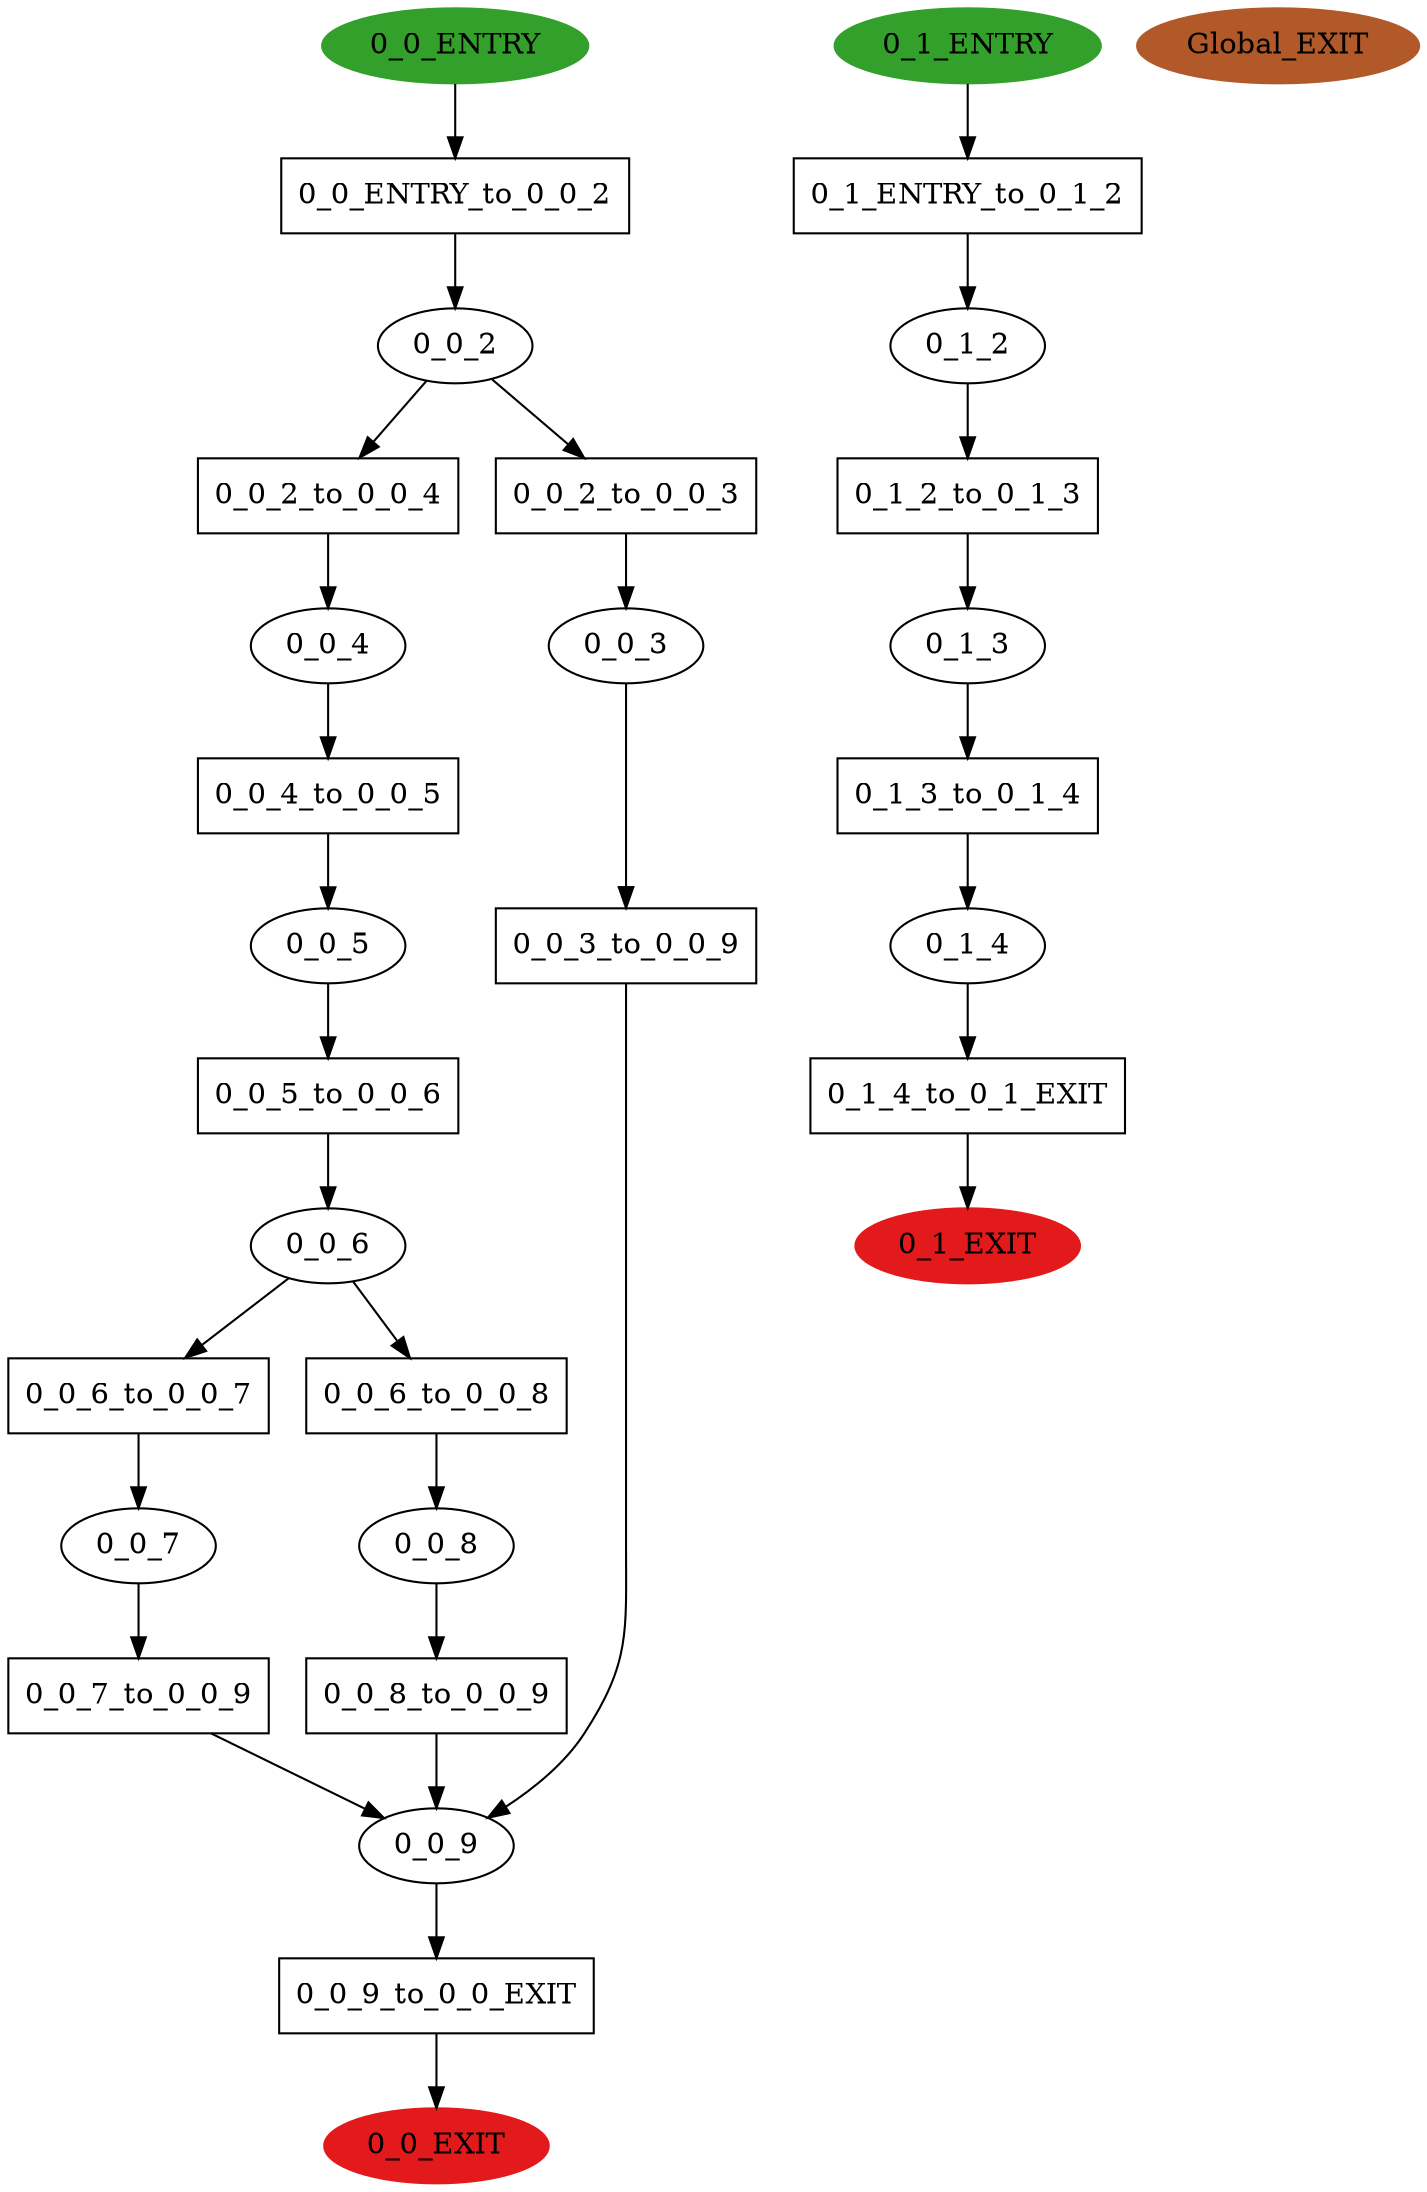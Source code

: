digraph model { 
compound=true; 
node  [style="filled", colorscheme="paired12"];  "0_0_9" [shape=ellipse, style=""];
  "0_0_8" [shape=ellipse, style=""];
  "0_0_7" [shape=ellipse, style=""];
  "0_0_6" [shape=ellipse, style=""];
  "0_0_5" [shape=ellipse, style=""];
  "0_0_4" [shape=ellipse, style=""];
  "0_1_ENTRY" [shape=ellipse, color=4, style=filled];
  "0_0_3" [shape=ellipse, style=""];
  "0_0_EXIT" [shape=ellipse, color=6, style=filled];
  "0_0_2" [shape=ellipse, style=""];
  "0_1_4" [shape=ellipse, style=""];
  "0_1_3" [shape=ellipse, style=""];
  "0_1_EXIT" [shape=ellipse, color=6, style=filled];
  "0_1_2" [shape=ellipse, style=""];
  "Global_EXIT" [shape=ellipse, color=12, style=filled];
  "0_0_ENTRY" [shape=ellipse, color=4, style=filled];
  "0_0_2_to_0_0_4" [shape=box, style=""];
  "0_0_2_to_0_0_4" [label="0_0_2_to_0_0_4\n"];
  "0_0_2_to_0_0_3" [shape=box, style=""];
  "0_0_2_to_0_0_3" [label="0_0_2_to_0_0_3\n"];
  "0_1_4_to_0_1_EXIT" [shape=box, style=""];
  "0_1_4_to_0_1_EXIT" [label="0_1_4_to_0_1_EXIT\n"];
  "0_0_4_to_0_0_5" [shape=box, style=""];
  "0_0_4_to_0_0_5" [label="0_0_4_to_0_0_5\n"];
  "0_0_8_to_0_0_9" [shape=box, style=""];
  "0_0_8_to_0_0_9" [label="0_0_8_to_0_0_9\n"];
  "0_0_6_to_0_0_7" [shape=box, style=""];
  "0_0_6_to_0_0_7" [label="0_0_6_to_0_0_7\n"];
  "0_0_3_to_0_0_9" [shape=box, style=""];
  "0_0_3_to_0_0_9" [label="0_0_3_to_0_0_9\n"];
  "0_0_7_to_0_0_9" [shape=box, style=""];
  "0_0_7_to_0_0_9" [label="0_0_7_to_0_0_9\n"];
  "0_0_6_to_0_0_8" [shape=box, style=""];
  "0_0_6_to_0_0_8" [label="0_0_6_to_0_0_8\n"];
  "0_1_ENTRY_to_0_1_2" [shape=box, style=""];
  "0_1_ENTRY_to_0_1_2" [label="0_1_ENTRY_to_0_1_2\n"];
  "0_1_3_to_0_1_4" [shape=box, style=""];
  "0_1_3_to_0_1_4" [label="0_1_3_to_0_1_4\n"];
  "0_0_ENTRY_to_0_0_2" [shape=box, style=""];
  "0_0_ENTRY_to_0_0_2" [label="0_0_ENTRY_to_0_0_2\n"];
  "0_1_2_to_0_1_3" [shape=box, style=""];
  "0_1_2_to_0_1_3" [label="0_1_2_to_0_1_3\n"];
  "0_0_9_to_0_0_EXIT" [shape=box, style=""];
  "0_0_9_to_0_0_EXIT" [label="0_0_9_to_0_0_EXIT\n"];
  "0_0_5_to_0_0_6" [shape=box, style=""];
  "0_0_5_to_0_0_6" [label="0_0_5_to_0_0_6\n"];
  "0_0_2_to_0_0_4" -> "0_0_4" [label="", arrowhead="normal"];
  "0_0_3_to_0_0_9" -> "0_0_9" [label="", arrowhead="normal"];
  "0_0_7_to_0_0_9" -> "0_0_9" [label="", arrowhead="normal"];
  "0_0_6" -> "0_0_6_to_0_0_8" [label="", arrowhead="normal"];
  "0_0_6" -> "0_0_6_to_0_0_7" [label="", arrowhead="normal"];
  "0_1_ENTRY" -> "0_1_ENTRY_to_0_1_2" [label="", arrowhead="normal"];
  "0_0_6_to_0_0_8" -> "0_0_8" [label="", arrowhead="normal"];
  "0_1_2" -> "0_1_2_to_0_1_3" [label="", arrowhead="normal"];
  "0_0_2_to_0_0_3" -> "0_0_3" [label="", arrowhead="normal"];
  "0_1_ENTRY_to_0_1_2" -> "0_1_2" [label="", arrowhead="normal"];
  "0_0_8_to_0_0_9" -> "0_0_9" [label="", arrowhead="normal"];
  "0_0_ENTRY" -> "0_0_ENTRY_to_0_0_2" [label="", arrowhead="normal"];
  "0_1_2_to_0_1_3" -> "0_1_3" [label="", arrowhead="normal"];
  "0_0_2" -> "0_0_2_to_0_0_3" [label="", arrowhead="normal"];
  "0_0_5" -> "0_0_5_to_0_0_6" [label="", arrowhead="normal"];
  "0_1_3" -> "0_1_3_to_0_1_4" [label="", arrowhead="normal"];
  "0_1_4" -> "0_1_4_to_0_1_EXIT" [label="", arrowhead="normal"];
  "0_0_7" -> "0_0_7_to_0_0_9" [label="", arrowhead="normal"];
  "0_0_4" -> "0_0_4_to_0_0_5" [label="", arrowhead="normal"];
  "0_1_4_to_0_1_EXIT" -> "0_1_EXIT" [label="", arrowhead="normal"];
  "0_0_9" -> "0_0_9_to_0_0_EXIT" [label="", arrowhead="normal"];
  "0_0_9_to_0_0_EXIT" -> "0_0_EXIT" [label="", arrowhead="normal"];
  "0_1_3_to_0_1_4" -> "0_1_4" [label="", arrowhead="normal"];
  "0_0_4_to_0_0_5" -> "0_0_5" [label="", arrowhead="normal"];
  "0_0_6_to_0_0_7" -> "0_0_7" [label="", arrowhead="normal"];
  "0_0_2" -> "0_0_2_to_0_0_4" [label="", arrowhead="normal"];
  "0_0_ENTRY_to_0_0_2" -> "0_0_2" [label="", arrowhead="normal"];
  "0_0_8" -> "0_0_8_to_0_0_9" [label="", arrowhead="normal"];
  "0_0_5_to_0_0_6" -> "0_0_6" [label="", arrowhead="normal"];
  "0_0_3" -> "0_0_3_to_0_0_9" [label="", arrowhead="normal"];
}
